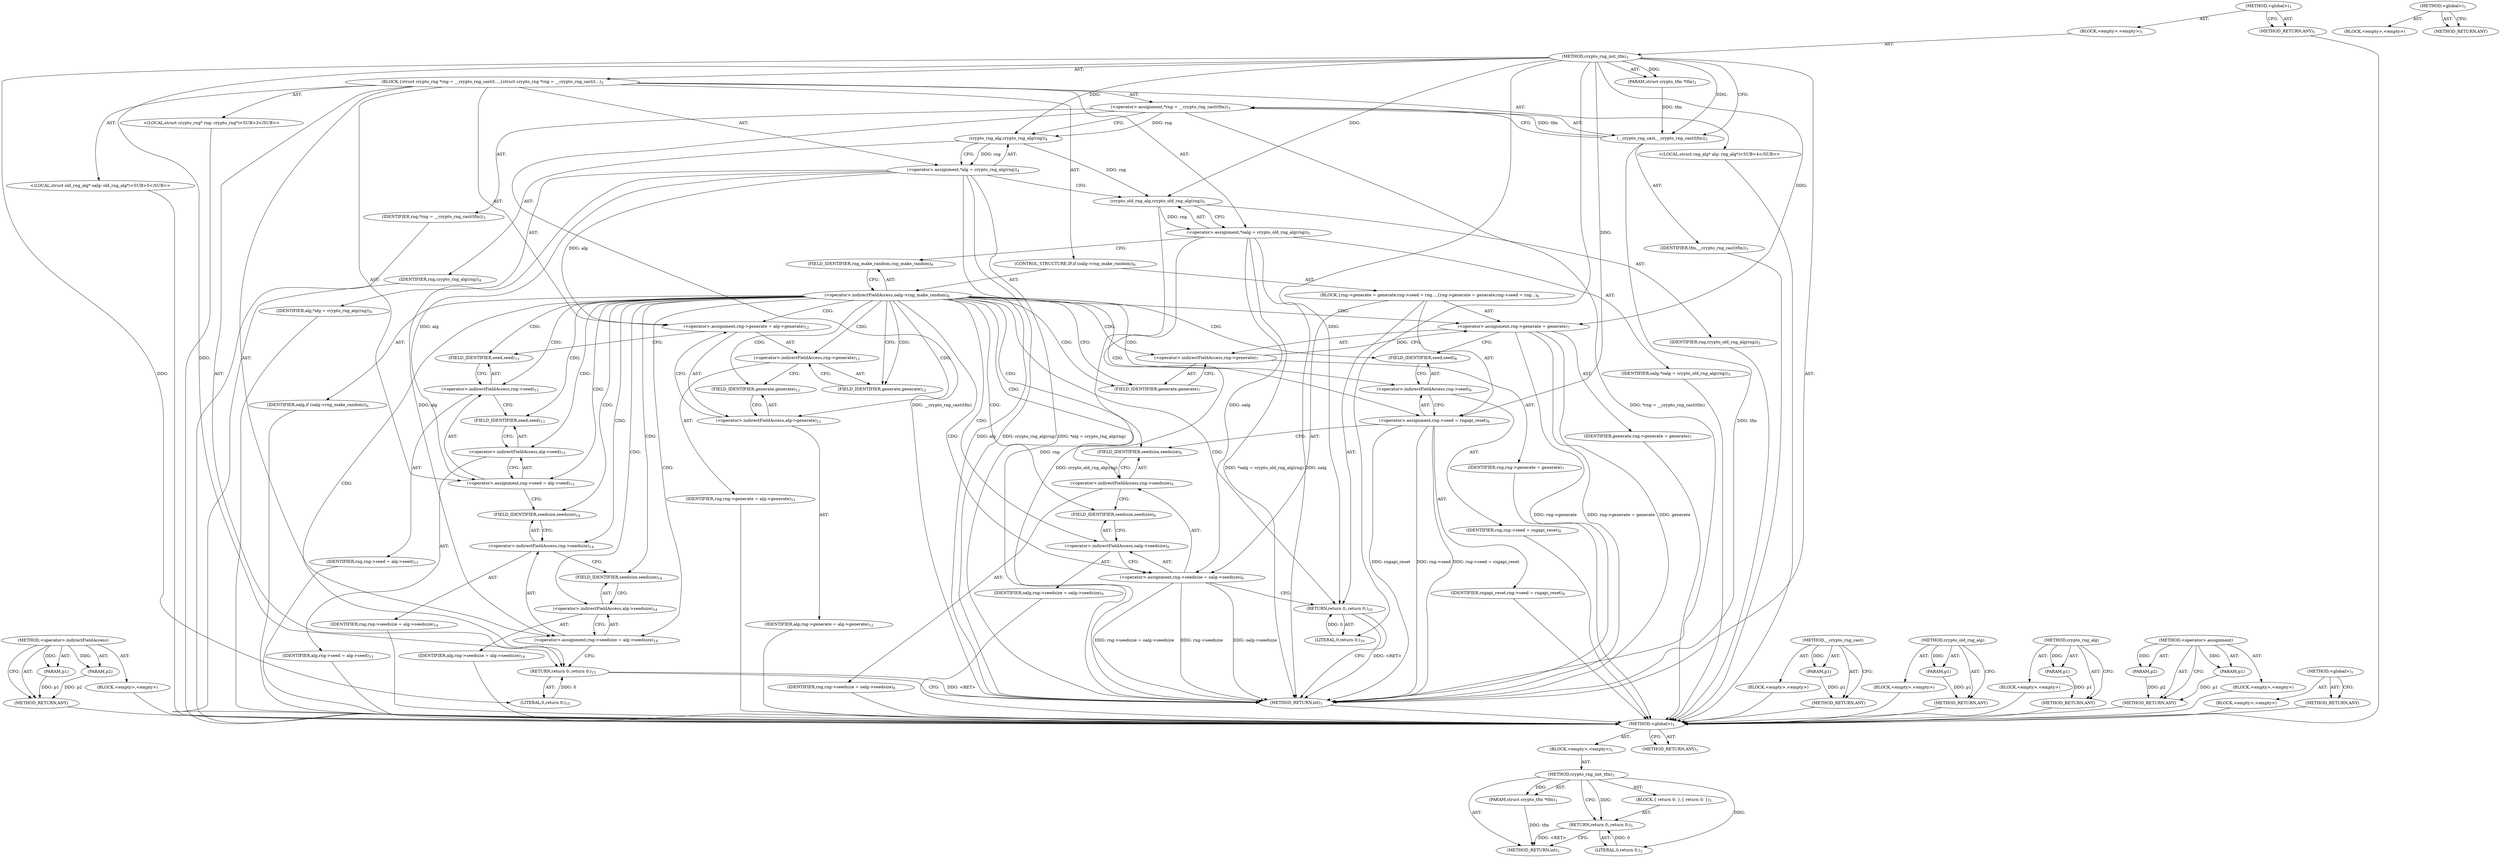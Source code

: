 digraph "&lt;global&gt;" {
vulnerable_115 [label=<(METHOD,&lt;operator&gt;.indirectFieldAccess)>];
vulnerable_116 [label=<(PARAM,p1)>];
vulnerable_117 [label=<(PARAM,p2)>];
vulnerable_118 [label=<(BLOCK,&lt;empty&gt;,&lt;empty&gt;)>];
vulnerable_119 [label=<(METHOD_RETURN,ANY)>];
vulnerable_6 [label=<(METHOD,&lt;global&gt;)<SUB>1</SUB>>];
vulnerable_7 [label=<(BLOCK,&lt;empty&gt;,&lt;empty&gt;)<SUB>1</SUB>>];
vulnerable_8 [label=<(METHOD,crypto_rng_init_tfm)<SUB>1</SUB>>];
vulnerable_9 [label=<(PARAM,struct crypto_tfm *tfm)<SUB>1</SUB>>];
vulnerable_10 [label=<(BLOCK,{
	struct crypto_rng *rng = __crypto_rng_cast(t...,{
	struct crypto_rng *rng = __crypto_rng_cast(t...)<SUB>2</SUB>>];
vulnerable_11 [label="<(LOCAL,struct crypto_rng* rng: crypto_rng*)<SUB>3</SUB>>"];
vulnerable_12 [label=<(&lt;operator&gt;.assignment,*rng = __crypto_rng_cast(tfm))<SUB>3</SUB>>];
vulnerable_13 [label=<(IDENTIFIER,rng,*rng = __crypto_rng_cast(tfm))<SUB>3</SUB>>];
vulnerable_14 [label=<(__crypto_rng_cast,__crypto_rng_cast(tfm))<SUB>3</SUB>>];
vulnerable_15 [label=<(IDENTIFIER,tfm,__crypto_rng_cast(tfm))<SUB>3</SUB>>];
vulnerable_16 [label="<(LOCAL,struct rng_alg* alg: rng_alg*)<SUB>4</SUB>>"];
vulnerable_17 [label=<(&lt;operator&gt;.assignment,*alg = crypto_rng_alg(rng))<SUB>4</SUB>>];
vulnerable_18 [label=<(IDENTIFIER,alg,*alg = crypto_rng_alg(rng))<SUB>4</SUB>>];
vulnerable_19 [label=<(crypto_rng_alg,crypto_rng_alg(rng))<SUB>4</SUB>>];
vulnerable_20 [label=<(IDENTIFIER,rng,crypto_rng_alg(rng))<SUB>4</SUB>>];
vulnerable_21 [label="<(LOCAL,struct old_rng_alg* oalg: old_rng_alg*)<SUB>5</SUB>>"];
vulnerable_22 [label=<(&lt;operator&gt;.assignment,*oalg = crypto_old_rng_alg(rng))<SUB>5</SUB>>];
vulnerable_23 [label=<(IDENTIFIER,oalg,*oalg = crypto_old_rng_alg(rng))<SUB>5</SUB>>];
vulnerable_24 [label=<(crypto_old_rng_alg,crypto_old_rng_alg(rng))<SUB>5</SUB>>];
vulnerable_25 [label=<(IDENTIFIER,rng,crypto_old_rng_alg(rng))<SUB>5</SUB>>];
vulnerable_26 [label=<(CONTROL_STRUCTURE,IF,if (oalg-&gt;rng_make_random))<SUB>6</SUB>>];
vulnerable_27 [label=<(&lt;operator&gt;.indirectFieldAccess,oalg-&gt;rng_make_random)<SUB>6</SUB>>];
vulnerable_28 [label=<(IDENTIFIER,oalg,if (oalg-&gt;rng_make_random))<SUB>6</SUB>>];
vulnerable_29 [label=<(FIELD_IDENTIFIER,rng_make_random,rng_make_random)<SUB>6</SUB>>];
vulnerable_30 [label=<(BLOCK,{
		rng-&gt;generate = generate;
		rng-&gt;seed = rng...,{
		rng-&gt;generate = generate;
		rng-&gt;seed = rng...)<SUB>6</SUB>>];
vulnerable_31 [label=<(&lt;operator&gt;.assignment,rng-&gt;generate = generate)<SUB>7</SUB>>];
vulnerable_32 [label=<(&lt;operator&gt;.indirectFieldAccess,rng-&gt;generate)<SUB>7</SUB>>];
vulnerable_33 [label=<(IDENTIFIER,rng,rng-&gt;generate = generate)<SUB>7</SUB>>];
vulnerable_34 [label=<(FIELD_IDENTIFIER,generate,generate)<SUB>7</SUB>>];
vulnerable_35 [label=<(IDENTIFIER,generate,rng-&gt;generate = generate)<SUB>7</SUB>>];
vulnerable_36 [label=<(&lt;operator&gt;.assignment,rng-&gt;seed = rngapi_reset)<SUB>8</SUB>>];
vulnerable_37 [label=<(&lt;operator&gt;.indirectFieldAccess,rng-&gt;seed)<SUB>8</SUB>>];
vulnerable_38 [label=<(IDENTIFIER,rng,rng-&gt;seed = rngapi_reset)<SUB>8</SUB>>];
vulnerable_39 [label=<(FIELD_IDENTIFIER,seed,seed)<SUB>8</SUB>>];
vulnerable_40 [label=<(IDENTIFIER,rngapi_reset,rng-&gt;seed = rngapi_reset)<SUB>8</SUB>>];
vulnerable_41 [label=<(&lt;operator&gt;.assignment,rng-&gt;seedsize = oalg-&gt;seedsize)<SUB>9</SUB>>];
vulnerable_42 [label=<(&lt;operator&gt;.indirectFieldAccess,rng-&gt;seedsize)<SUB>9</SUB>>];
vulnerable_43 [label=<(IDENTIFIER,rng,rng-&gt;seedsize = oalg-&gt;seedsize)<SUB>9</SUB>>];
vulnerable_44 [label=<(FIELD_IDENTIFIER,seedsize,seedsize)<SUB>9</SUB>>];
vulnerable_45 [label=<(&lt;operator&gt;.indirectFieldAccess,oalg-&gt;seedsize)<SUB>9</SUB>>];
vulnerable_46 [label=<(IDENTIFIER,oalg,rng-&gt;seedsize = oalg-&gt;seedsize)<SUB>9</SUB>>];
vulnerable_47 [label=<(FIELD_IDENTIFIER,seedsize,seedsize)<SUB>9</SUB>>];
vulnerable_48 [label=<(RETURN,return 0;,return 0;)<SUB>10</SUB>>];
vulnerable_49 [label=<(LITERAL,0,return 0;)<SUB>10</SUB>>];
vulnerable_50 [label=<(&lt;operator&gt;.assignment,rng-&gt;generate = alg-&gt;generate)<SUB>12</SUB>>];
vulnerable_51 [label=<(&lt;operator&gt;.indirectFieldAccess,rng-&gt;generate)<SUB>12</SUB>>];
vulnerable_52 [label=<(IDENTIFIER,rng,rng-&gt;generate = alg-&gt;generate)<SUB>12</SUB>>];
vulnerable_53 [label=<(FIELD_IDENTIFIER,generate,generate)<SUB>12</SUB>>];
vulnerable_54 [label=<(&lt;operator&gt;.indirectFieldAccess,alg-&gt;generate)<SUB>12</SUB>>];
vulnerable_55 [label=<(IDENTIFIER,alg,rng-&gt;generate = alg-&gt;generate)<SUB>12</SUB>>];
vulnerable_56 [label=<(FIELD_IDENTIFIER,generate,generate)<SUB>12</SUB>>];
vulnerable_57 [label=<(&lt;operator&gt;.assignment,rng-&gt;seed = alg-&gt;seed)<SUB>13</SUB>>];
vulnerable_58 [label=<(&lt;operator&gt;.indirectFieldAccess,rng-&gt;seed)<SUB>13</SUB>>];
vulnerable_59 [label=<(IDENTIFIER,rng,rng-&gt;seed = alg-&gt;seed)<SUB>13</SUB>>];
vulnerable_60 [label=<(FIELD_IDENTIFIER,seed,seed)<SUB>13</SUB>>];
vulnerable_61 [label=<(&lt;operator&gt;.indirectFieldAccess,alg-&gt;seed)<SUB>13</SUB>>];
vulnerable_62 [label=<(IDENTIFIER,alg,rng-&gt;seed = alg-&gt;seed)<SUB>13</SUB>>];
vulnerable_63 [label=<(FIELD_IDENTIFIER,seed,seed)<SUB>13</SUB>>];
vulnerable_64 [label=<(&lt;operator&gt;.assignment,rng-&gt;seedsize = alg-&gt;seedsize)<SUB>14</SUB>>];
vulnerable_65 [label=<(&lt;operator&gt;.indirectFieldAccess,rng-&gt;seedsize)<SUB>14</SUB>>];
vulnerable_66 [label=<(IDENTIFIER,rng,rng-&gt;seedsize = alg-&gt;seedsize)<SUB>14</SUB>>];
vulnerable_67 [label=<(FIELD_IDENTIFIER,seedsize,seedsize)<SUB>14</SUB>>];
vulnerable_68 [label=<(&lt;operator&gt;.indirectFieldAccess,alg-&gt;seedsize)<SUB>14</SUB>>];
vulnerable_69 [label=<(IDENTIFIER,alg,rng-&gt;seedsize = alg-&gt;seedsize)<SUB>14</SUB>>];
vulnerable_70 [label=<(FIELD_IDENTIFIER,seedsize,seedsize)<SUB>14</SUB>>];
vulnerable_71 [label=<(RETURN,return 0;,return 0;)<SUB>15</SUB>>];
vulnerable_72 [label=<(LITERAL,0,return 0;)<SUB>15</SUB>>];
vulnerable_73 [label=<(METHOD_RETURN,int)<SUB>1</SUB>>];
vulnerable_75 [label=<(METHOD_RETURN,ANY)<SUB>1</SUB>>];
vulnerable_103 [label=<(METHOD,__crypto_rng_cast)>];
vulnerable_104 [label=<(PARAM,p1)>];
vulnerable_105 [label=<(BLOCK,&lt;empty&gt;,&lt;empty&gt;)>];
vulnerable_106 [label=<(METHOD_RETURN,ANY)>];
vulnerable_111 [label=<(METHOD,crypto_old_rng_alg)>];
vulnerable_112 [label=<(PARAM,p1)>];
vulnerable_113 [label=<(BLOCK,&lt;empty&gt;,&lt;empty&gt;)>];
vulnerable_114 [label=<(METHOD_RETURN,ANY)>];
vulnerable_107 [label=<(METHOD,crypto_rng_alg)>];
vulnerable_108 [label=<(PARAM,p1)>];
vulnerable_109 [label=<(BLOCK,&lt;empty&gt;,&lt;empty&gt;)>];
vulnerable_110 [label=<(METHOD_RETURN,ANY)>];
vulnerable_98 [label=<(METHOD,&lt;operator&gt;.assignment)>];
vulnerable_99 [label=<(PARAM,p1)>];
vulnerable_100 [label=<(PARAM,p2)>];
vulnerable_101 [label=<(BLOCK,&lt;empty&gt;,&lt;empty&gt;)>];
vulnerable_102 [label=<(METHOD_RETURN,ANY)>];
vulnerable_92 [label=<(METHOD,&lt;global&gt;)<SUB>1</SUB>>];
vulnerable_93 [label=<(BLOCK,&lt;empty&gt;,&lt;empty&gt;)>];
vulnerable_94 [label=<(METHOD_RETURN,ANY)>];
fixed_6 [label=<(METHOD,&lt;global&gt;)<SUB>1</SUB>>];
fixed_7 [label=<(BLOCK,&lt;empty&gt;,&lt;empty&gt;)<SUB>1</SUB>>];
fixed_8 [label=<(METHOD,crypto_rng_init_tfm)<SUB>1</SUB>>];
fixed_9 [label=<(PARAM,struct crypto_tfm *tfm)<SUB>1</SUB>>];
fixed_10 [label=<(BLOCK,{
 	return 0;
 },{
 	return 0;
 })<SUB>2</SUB>>];
fixed_11 [label=<(RETURN,return 0;,return 0;)<SUB>3</SUB>>];
fixed_12 [label=<(LITERAL,0,return 0;)<SUB>3</SUB>>];
fixed_13 [label=<(METHOD_RETURN,int)<SUB>1</SUB>>];
fixed_15 [label=<(METHOD_RETURN,ANY)<SUB>1</SUB>>];
fixed_26 [label=<(METHOD,&lt;global&gt;)<SUB>1</SUB>>];
fixed_27 [label=<(BLOCK,&lt;empty&gt;,&lt;empty&gt;)>];
fixed_28 [label=<(METHOD_RETURN,ANY)>];
vulnerable_115 -> vulnerable_116  [key=0, label="AST: "];
vulnerable_115 -> vulnerable_116  [key=1, label="DDG: "];
vulnerable_115 -> vulnerable_118  [key=0, label="AST: "];
vulnerable_115 -> vulnerable_117  [key=0, label="AST: "];
vulnerable_115 -> vulnerable_117  [key=1, label="DDG: "];
vulnerable_115 -> vulnerable_119  [key=0, label="AST: "];
vulnerable_115 -> vulnerable_119  [key=1, label="CFG: "];
vulnerable_116 -> vulnerable_119  [key=0, label="DDG: p1"];
vulnerable_117 -> vulnerable_119  [key=0, label="DDG: p2"];
vulnerable_118 -> fixed_6  [key=0];
vulnerable_119 -> fixed_6  [key=0];
vulnerable_6 -> vulnerable_7  [key=0, label="AST: "];
vulnerable_6 -> vulnerable_75  [key=0, label="AST: "];
vulnerable_6 -> vulnerable_75  [key=1, label="CFG: "];
vulnerable_7 -> vulnerable_8  [key=0, label="AST: "];
vulnerable_8 -> vulnerable_9  [key=0, label="AST: "];
vulnerable_8 -> vulnerable_9  [key=1, label="DDG: "];
vulnerable_8 -> vulnerable_10  [key=0, label="AST: "];
vulnerable_8 -> vulnerable_73  [key=0, label="AST: "];
vulnerable_8 -> vulnerable_14  [key=0, label="CFG: "];
vulnerable_8 -> vulnerable_14  [key=1, label="DDG: "];
vulnerable_8 -> vulnerable_71  [key=0, label="DDG: "];
vulnerable_8 -> vulnerable_72  [key=0, label="DDG: "];
vulnerable_8 -> vulnerable_19  [key=0, label="DDG: "];
vulnerable_8 -> vulnerable_24  [key=0, label="DDG: "];
vulnerable_8 -> vulnerable_31  [key=0, label="DDG: "];
vulnerable_8 -> vulnerable_36  [key=0, label="DDG: "];
vulnerable_8 -> vulnerable_48  [key=0, label="DDG: "];
vulnerable_8 -> vulnerable_49  [key=0, label="DDG: "];
vulnerable_9 -> vulnerable_14  [key=0, label="DDG: tfm"];
vulnerable_10 -> vulnerable_11  [key=0, label="AST: "];
vulnerable_10 -> vulnerable_12  [key=0, label="AST: "];
vulnerable_10 -> vulnerable_16  [key=0, label="AST: "];
vulnerable_10 -> vulnerable_17  [key=0, label="AST: "];
vulnerable_10 -> vulnerable_21  [key=0, label="AST: "];
vulnerable_10 -> vulnerable_22  [key=0, label="AST: "];
vulnerable_10 -> vulnerable_26  [key=0, label="AST: "];
vulnerable_10 -> vulnerable_50  [key=0, label="AST: "];
vulnerable_10 -> vulnerable_57  [key=0, label="AST: "];
vulnerable_10 -> vulnerable_64  [key=0, label="AST: "];
vulnerable_10 -> vulnerable_71  [key=0, label="AST: "];
vulnerable_11 -> fixed_6  [key=0];
vulnerable_12 -> vulnerable_13  [key=0, label="AST: "];
vulnerable_12 -> vulnerable_14  [key=0, label="AST: "];
vulnerable_12 -> vulnerable_19  [key=0, label="CFG: "];
vulnerable_12 -> vulnerable_19  [key=1, label="DDG: rng"];
vulnerable_12 -> vulnerable_73  [key=0, label="DDG: __crypto_rng_cast(tfm)"];
vulnerable_12 -> vulnerable_73  [key=1, label="DDG: *rng = __crypto_rng_cast(tfm)"];
vulnerable_13 -> fixed_6  [key=0];
vulnerable_14 -> vulnerable_15  [key=0, label="AST: "];
vulnerable_14 -> vulnerable_12  [key=0, label="CFG: "];
vulnerable_14 -> vulnerable_12  [key=1, label="DDG: tfm"];
vulnerable_14 -> vulnerable_73  [key=0, label="DDG: tfm"];
vulnerable_15 -> fixed_6  [key=0];
vulnerable_16 -> fixed_6  [key=0];
vulnerable_17 -> vulnerable_18  [key=0, label="AST: "];
vulnerable_17 -> vulnerable_19  [key=0, label="AST: "];
vulnerable_17 -> vulnerable_24  [key=0, label="CFG: "];
vulnerable_17 -> vulnerable_73  [key=0, label="DDG: alg"];
vulnerable_17 -> vulnerable_73  [key=1, label="DDG: crypto_rng_alg(rng)"];
vulnerable_17 -> vulnerable_73  [key=2, label="DDG: *alg = crypto_rng_alg(rng)"];
vulnerable_17 -> vulnerable_50  [key=0, label="DDG: alg"];
vulnerable_17 -> vulnerable_57  [key=0, label="DDG: alg"];
vulnerable_17 -> vulnerable_64  [key=0, label="DDG: alg"];
vulnerable_18 -> fixed_6  [key=0];
vulnerable_19 -> vulnerable_20  [key=0, label="AST: "];
vulnerable_19 -> vulnerable_17  [key=0, label="CFG: "];
vulnerable_19 -> vulnerable_17  [key=1, label="DDG: rng"];
vulnerable_19 -> vulnerable_24  [key=0, label="DDG: rng"];
vulnerable_20 -> fixed_6  [key=0];
vulnerable_21 -> fixed_6  [key=0];
vulnerable_22 -> vulnerable_23  [key=0, label="AST: "];
vulnerable_22 -> vulnerable_24  [key=0, label="AST: "];
vulnerable_22 -> vulnerable_29  [key=0, label="CFG: "];
vulnerable_22 -> vulnerable_73  [key=0, label="DDG: oalg"];
vulnerable_22 -> vulnerable_73  [key=1, label="DDG: crypto_old_rng_alg(rng)"];
vulnerable_22 -> vulnerable_73  [key=2, label="DDG: *oalg = crypto_old_rng_alg(rng)"];
vulnerable_22 -> vulnerable_41  [key=0, label="DDG: oalg"];
vulnerable_23 -> fixed_6  [key=0];
vulnerable_24 -> vulnerable_25  [key=0, label="AST: "];
vulnerable_24 -> vulnerable_22  [key=0, label="CFG: "];
vulnerable_24 -> vulnerable_22  [key=1, label="DDG: rng"];
vulnerable_24 -> vulnerable_73  [key=0, label="DDG: rng"];
vulnerable_25 -> fixed_6  [key=0];
vulnerable_26 -> vulnerable_27  [key=0, label="AST: "];
vulnerable_26 -> vulnerable_30  [key=0, label="AST: "];
vulnerable_27 -> vulnerable_28  [key=0, label="AST: "];
vulnerable_27 -> vulnerable_29  [key=0, label="AST: "];
vulnerable_27 -> vulnerable_34  [key=0, label="CFG: "];
vulnerable_27 -> vulnerable_34  [key=1, label="CDG: "];
vulnerable_27 -> vulnerable_53  [key=0, label="CFG: "];
vulnerable_27 -> vulnerable_53  [key=1, label="CDG: "];
vulnerable_27 -> vulnerable_47  [key=0, label="CDG: "];
vulnerable_27 -> vulnerable_48  [key=0, label="CDG: "];
vulnerable_27 -> vulnerable_32  [key=0, label="CDG: "];
vulnerable_27 -> vulnerable_58  [key=0, label="CDG: "];
vulnerable_27 -> vulnerable_68  [key=0, label="CDG: "];
vulnerable_27 -> vulnerable_60  [key=0, label="CDG: "];
vulnerable_27 -> vulnerable_61  [key=0, label="CDG: "];
vulnerable_27 -> vulnerable_64  [key=0, label="CDG: "];
vulnerable_27 -> vulnerable_42  [key=0, label="CDG: "];
vulnerable_27 -> vulnerable_51  [key=0, label="CDG: "];
vulnerable_27 -> vulnerable_57  [key=0, label="CDG: "];
vulnerable_27 -> vulnerable_71  [key=0, label="CDG: "];
vulnerable_27 -> vulnerable_36  [key=0, label="CDG: "];
vulnerable_27 -> vulnerable_37  [key=0, label="CDG: "];
vulnerable_27 -> vulnerable_56  [key=0, label="CDG: "];
vulnerable_27 -> vulnerable_67  [key=0, label="CDG: "];
vulnerable_27 -> vulnerable_41  [key=0, label="CDG: "];
vulnerable_27 -> vulnerable_70  [key=0, label="CDG: "];
vulnerable_27 -> vulnerable_45  [key=0, label="CDG: "];
vulnerable_27 -> vulnerable_63  [key=0, label="CDG: "];
vulnerable_27 -> vulnerable_65  [key=0, label="CDG: "];
vulnerable_27 -> vulnerable_50  [key=0, label="CDG: "];
vulnerable_27 -> vulnerable_44  [key=0, label="CDG: "];
vulnerable_27 -> vulnerable_54  [key=0, label="CDG: "];
vulnerable_27 -> vulnerable_39  [key=0, label="CDG: "];
vulnerable_27 -> vulnerable_31  [key=0, label="CDG: "];
vulnerable_28 -> fixed_6  [key=0];
vulnerable_29 -> vulnerable_27  [key=0, label="CFG: "];
vulnerable_30 -> vulnerable_31  [key=0, label="AST: "];
vulnerable_30 -> vulnerable_36  [key=0, label="AST: "];
vulnerable_30 -> vulnerable_41  [key=0, label="AST: "];
vulnerable_30 -> vulnerable_48  [key=0, label="AST: "];
vulnerable_31 -> vulnerable_32  [key=0, label="AST: "];
vulnerable_31 -> vulnerable_35  [key=0, label="AST: "];
vulnerable_31 -> vulnerable_39  [key=0, label="CFG: "];
vulnerable_31 -> vulnerable_73  [key=0, label="DDG: rng-&gt;generate"];
vulnerable_31 -> vulnerable_73  [key=1, label="DDG: rng-&gt;generate = generate"];
vulnerable_31 -> vulnerable_73  [key=2, label="DDG: generate"];
vulnerable_32 -> vulnerable_33  [key=0, label="AST: "];
vulnerable_32 -> vulnerable_34  [key=0, label="AST: "];
vulnerable_32 -> vulnerable_31  [key=0, label="CFG: "];
vulnerable_33 -> fixed_6  [key=0];
vulnerable_34 -> vulnerable_32  [key=0, label="CFG: "];
vulnerable_35 -> fixed_6  [key=0];
vulnerable_36 -> vulnerable_37  [key=0, label="AST: "];
vulnerable_36 -> vulnerable_40  [key=0, label="AST: "];
vulnerable_36 -> vulnerable_44  [key=0, label="CFG: "];
vulnerable_36 -> vulnerable_73  [key=0, label="DDG: rng-&gt;seed"];
vulnerable_36 -> vulnerable_73  [key=1, label="DDG: rng-&gt;seed = rngapi_reset"];
vulnerable_36 -> vulnerable_73  [key=2, label="DDG: rngapi_reset"];
vulnerable_37 -> vulnerable_38  [key=0, label="AST: "];
vulnerable_37 -> vulnerable_39  [key=0, label="AST: "];
vulnerable_37 -> vulnerable_36  [key=0, label="CFG: "];
vulnerable_38 -> fixed_6  [key=0];
vulnerable_39 -> vulnerable_37  [key=0, label="CFG: "];
vulnerable_40 -> fixed_6  [key=0];
vulnerable_41 -> vulnerable_42  [key=0, label="AST: "];
vulnerable_41 -> vulnerable_45  [key=0, label="AST: "];
vulnerable_41 -> vulnerable_48  [key=0, label="CFG: "];
vulnerable_41 -> vulnerable_73  [key=0, label="DDG: rng-&gt;seedsize"];
vulnerable_41 -> vulnerable_73  [key=1, label="DDG: oalg-&gt;seedsize"];
vulnerable_41 -> vulnerable_73  [key=2, label="DDG: rng-&gt;seedsize = oalg-&gt;seedsize"];
vulnerable_42 -> vulnerable_43  [key=0, label="AST: "];
vulnerable_42 -> vulnerable_44  [key=0, label="AST: "];
vulnerable_42 -> vulnerable_47  [key=0, label="CFG: "];
vulnerable_43 -> fixed_6  [key=0];
vulnerable_44 -> vulnerable_42  [key=0, label="CFG: "];
vulnerable_45 -> vulnerable_46  [key=0, label="AST: "];
vulnerable_45 -> vulnerable_47  [key=0, label="AST: "];
vulnerable_45 -> vulnerable_41  [key=0, label="CFG: "];
vulnerable_46 -> fixed_6  [key=0];
vulnerable_47 -> vulnerable_45  [key=0, label="CFG: "];
vulnerable_48 -> vulnerable_49  [key=0, label="AST: "];
vulnerable_48 -> vulnerable_73  [key=0, label="CFG: "];
vulnerable_48 -> vulnerable_73  [key=1, label="DDG: &lt;RET&gt;"];
vulnerable_49 -> vulnerable_48  [key=0, label="DDG: 0"];
vulnerable_50 -> vulnerable_51  [key=0, label="AST: "];
vulnerable_50 -> vulnerable_54  [key=0, label="AST: "];
vulnerable_50 -> vulnerable_60  [key=0, label="CFG: "];
vulnerable_51 -> vulnerable_52  [key=0, label="AST: "];
vulnerable_51 -> vulnerable_53  [key=0, label="AST: "];
vulnerable_51 -> vulnerable_56  [key=0, label="CFG: "];
vulnerable_52 -> fixed_6  [key=0];
vulnerable_53 -> vulnerable_51  [key=0, label="CFG: "];
vulnerable_54 -> vulnerable_55  [key=0, label="AST: "];
vulnerable_54 -> vulnerable_56  [key=0, label="AST: "];
vulnerable_54 -> vulnerable_50  [key=0, label="CFG: "];
vulnerable_55 -> fixed_6  [key=0];
vulnerable_56 -> vulnerable_54  [key=0, label="CFG: "];
vulnerable_57 -> vulnerable_58  [key=0, label="AST: "];
vulnerable_57 -> vulnerable_61  [key=0, label="AST: "];
vulnerable_57 -> vulnerable_67  [key=0, label="CFG: "];
vulnerable_58 -> vulnerable_59  [key=0, label="AST: "];
vulnerable_58 -> vulnerable_60  [key=0, label="AST: "];
vulnerable_58 -> vulnerable_63  [key=0, label="CFG: "];
vulnerable_59 -> fixed_6  [key=0];
vulnerable_60 -> vulnerable_58  [key=0, label="CFG: "];
vulnerable_61 -> vulnerable_62  [key=0, label="AST: "];
vulnerable_61 -> vulnerable_63  [key=0, label="AST: "];
vulnerable_61 -> vulnerable_57  [key=0, label="CFG: "];
vulnerable_62 -> fixed_6  [key=0];
vulnerable_63 -> vulnerable_61  [key=0, label="CFG: "];
vulnerable_64 -> vulnerable_65  [key=0, label="AST: "];
vulnerable_64 -> vulnerable_68  [key=0, label="AST: "];
vulnerable_64 -> vulnerable_71  [key=0, label="CFG: "];
vulnerable_65 -> vulnerable_66  [key=0, label="AST: "];
vulnerable_65 -> vulnerable_67  [key=0, label="AST: "];
vulnerable_65 -> vulnerable_70  [key=0, label="CFG: "];
vulnerable_66 -> fixed_6  [key=0];
vulnerable_67 -> vulnerable_65  [key=0, label="CFG: "];
vulnerable_68 -> vulnerable_69  [key=0, label="AST: "];
vulnerable_68 -> vulnerable_70  [key=0, label="AST: "];
vulnerable_68 -> vulnerable_64  [key=0, label="CFG: "];
vulnerable_69 -> fixed_6  [key=0];
vulnerable_70 -> vulnerable_68  [key=0, label="CFG: "];
vulnerable_71 -> vulnerable_72  [key=0, label="AST: "];
vulnerable_71 -> vulnerable_73  [key=0, label="CFG: "];
vulnerable_71 -> vulnerable_73  [key=1, label="DDG: &lt;RET&gt;"];
vulnerable_72 -> vulnerable_71  [key=0, label="DDG: 0"];
vulnerable_73 -> fixed_6  [key=0];
vulnerable_75 -> fixed_6  [key=0];
vulnerable_103 -> vulnerable_104  [key=0, label="AST: "];
vulnerable_103 -> vulnerable_104  [key=1, label="DDG: "];
vulnerable_103 -> vulnerable_105  [key=0, label="AST: "];
vulnerable_103 -> vulnerable_106  [key=0, label="AST: "];
vulnerable_103 -> vulnerable_106  [key=1, label="CFG: "];
vulnerable_104 -> vulnerable_106  [key=0, label="DDG: p1"];
vulnerable_105 -> fixed_6  [key=0];
vulnerable_106 -> fixed_6  [key=0];
vulnerable_111 -> vulnerable_112  [key=0, label="AST: "];
vulnerable_111 -> vulnerable_112  [key=1, label="DDG: "];
vulnerable_111 -> vulnerable_113  [key=0, label="AST: "];
vulnerable_111 -> vulnerable_114  [key=0, label="AST: "];
vulnerable_111 -> vulnerable_114  [key=1, label="CFG: "];
vulnerable_112 -> vulnerable_114  [key=0, label="DDG: p1"];
vulnerable_113 -> fixed_6  [key=0];
vulnerable_114 -> fixed_6  [key=0];
vulnerable_107 -> vulnerable_108  [key=0, label="AST: "];
vulnerable_107 -> vulnerable_108  [key=1, label="DDG: "];
vulnerable_107 -> vulnerable_109  [key=0, label="AST: "];
vulnerable_107 -> vulnerable_110  [key=0, label="AST: "];
vulnerable_107 -> vulnerable_110  [key=1, label="CFG: "];
vulnerable_108 -> vulnerable_110  [key=0, label="DDG: p1"];
vulnerable_109 -> fixed_6  [key=0];
vulnerable_110 -> fixed_6  [key=0];
vulnerable_98 -> vulnerable_99  [key=0, label="AST: "];
vulnerable_98 -> vulnerable_99  [key=1, label="DDG: "];
vulnerable_98 -> vulnerable_101  [key=0, label="AST: "];
vulnerable_98 -> vulnerable_100  [key=0, label="AST: "];
vulnerable_98 -> vulnerable_100  [key=1, label="DDG: "];
vulnerable_98 -> vulnerable_102  [key=0, label="AST: "];
vulnerable_98 -> vulnerable_102  [key=1, label="CFG: "];
vulnerable_99 -> vulnerable_102  [key=0, label="DDG: p1"];
vulnerable_100 -> vulnerable_102  [key=0, label="DDG: p2"];
vulnerable_101 -> fixed_6  [key=0];
vulnerable_102 -> fixed_6  [key=0];
vulnerable_92 -> vulnerable_93  [key=0, label="AST: "];
vulnerable_92 -> vulnerable_94  [key=0, label="AST: "];
vulnerable_92 -> vulnerable_94  [key=1, label="CFG: "];
vulnerable_93 -> fixed_6  [key=0];
vulnerable_94 -> fixed_6  [key=0];
fixed_6 -> fixed_7  [key=0, label="AST: "];
fixed_6 -> fixed_15  [key=0, label="AST: "];
fixed_6 -> fixed_15  [key=1, label="CFG: "];
fixed_7 -> fixed_8  [key=0, label="AST: "];
fixed_8 -> fixed_9  [key=0, label="AST: "];
fixed_8 -> fixed_9  [key=1, label="DDG: "];
fixed_8 -> fixed_10  [key=0, label="AST: "];
fixed_8 -> fixed_13  [key=0, label="AST: "];
fixed_8 -> fixed_11  [key=0, label="CFG: "];
fixed_8 -> fixed_11  [key=1, label="DDG: "];
fixed_8 -> fixed_12  [key=0, label="DDG: "];
fixed_9 -> fixed_13  [key=0, label="DDG: tfm"];
fixed_10 -> fixed_11  [key=0, label="AST: "];
fixed_11 -> fixed_12  [key=0, label="AST: "];
fixed_11 -> fixed_13  [key=0, label="CFG: "];
fixed_11 -> fixed_13  [key=1, label="DDG: &lt;RET&gt;"];
fixed_12 -> fixed_11  [key=0, label="DDG: 0"];
fixed_26 -> fixed_27  [key=0, label="AST: "];
fixed_26 -> fixed_28  [key=0, label="AST: "];
fixed_26 -> fixed_28  [key=1, label="CFG: "];
}
